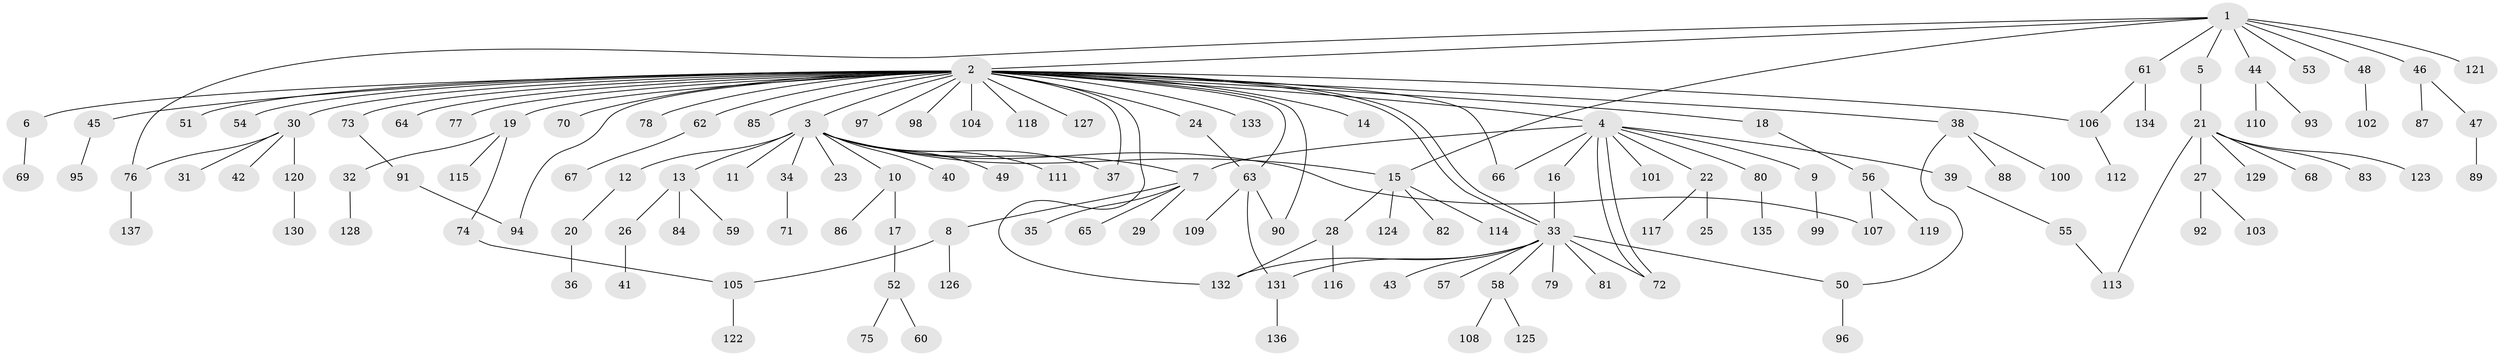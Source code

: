 // coarse degree distribution, {1: 0.5636363636363636, 11: 0.01818181818181818, 2: 0.2727272727272727, 3: 0.05454545454545454, 29: 0.01818181818181818, 7: 0.03636363636363636, 5: 0.01818181818181818, 9: 0.01818181818181818}
// Generated by graph-tools (version 1.1) at 2025/36/03/04/25 23:36:51]
// undirected, 137 vertices, 156 edges
graph export_dot {
  node [color=gray90,style=filled];
  1;
  2;
  3;
  4;
  5;
  6;
  7;
  8;
  9;
  10;
  11;
  12;
  13;
  14;
  15;
  16;
  17;
  18;
  19;
  20;
  21;
  22;
  23;
  24;
  25;
  26;
  27;
  28;
  29;
  30;
  31;
  32;
  33;
  34;
  35;
  36;
  37;
  38;
  39;
  40;
  41;
  42;
  43;
  44;
  45;
  46;
  47;
  48;
  49;
  50;
  51;
  52;
  53;
  54;
  55;
  56;
  57;
  58;
  59;
  60;
  61;
  62;
  63;
  64;
  65;
  66;
  67;
  68;
  69;
  70;
  71;
  72;
  73;
  74;
  75;
  76;
  77;
  78;
  79;
  80;
  81;
  82;
  83;
  84;
  85;
  86;
  87;
  88;
  89;
  90;
  91;
  92;
  93;
  94;
  95;
  96;
  97;
  98;
  99;
  100;
  101;
  102;
  103;
  104;
  105;
  106;
  107;
  108;
  109;
  110;
  111;
  112;
  113;
  114;
  115;
  116;
  117;
  118;
  119;
  120;
  121;
  122;
  123;
  124;
  125;
  126;
  127;
  128;
  129;
  130;
  131;
  132;
  133;
  134;
  135;
  136;
  137;
  1 -- 2;
  1 -- 5;
  1 -- 15;
  1 -- 44;
  1 -- 46;
  1 -- 48;
  1 -- 53;
  1 -- 61;
  1 -- 76;
  1 -- 121;
  2 -- 3;
  2 -- 4;
  2 -- 6;
  2 -- 14;
  2 -- 18;
  2 -- 19;
  2 -- 24;
  2 -- 30;
  2 -- 33;
  2 -- 33;
  2 -- 37;
  2 -- 38;
  2 -- 45;
  2 -- 51;
  2 -- 54;
  2 -- 62;
  2 -- 63;
  2 -- 64;
  2 -- 66;
  2 -- 70;
  2 -- 73;
  2 -- 77;
  2 -- 78;
  2 -- 85;
  2 -- 90;
  2 -- 94;
  2 -- 97;
  2 -- 98;
  2 -- 104;
  2 -- 106;
  2 -- 118;
  2 -- 127;
  2 -- 132;
  2 -- 133;
  3 -- 7;
  3 -- 10;
  3 -- 11;
  3 -- 12;
  3 -- 13;
  3 -- 15;
  3 -- 23;
  3 -- 34;
  3 -- 37;
  3 -- 40;
  3 -- 49;
  3 -- 107;
  3 -- 111;
  4 -- 7;
  4 -- 9;
  4 -- 16;
  4 -- 22;
  4 -- 39;
  4 -- 66;
  4 -- 72;
  4 -- 72;
  4 -- 80;
  4 -- 101;
  5 -- 21;
  6 -- 69;
  7 -- 8;
  7 -- 29;
  7 -- 35;
  7 -- 65;
  8 -- 105;
  8 -- 126;
  9 -- 99;
  10 -- 17;
  10 -- 86;
  12 -- 20;
  13 -- 26;
  13 -- 59;
  13 -- 84;
  15 -- 28;
  15 -- 82;
  15 -- 114;
  15 -- 124;
  16 -- 33;
  17 -- 52;
  18 -- 56;
  19 -- 32;
  19 -- 74;
  19 -- 115;
  20 -- 36;
  21 -- 27;
  21 -- 68;
  21 -- 83;
  21 -- 113;
  21 -- 123;
  21 -- 129;
  22 -- 25;
  22 -- 117;
  24 -- 63;
  26 -- 41;
  27 -- 92;
  27 -- 103;
  28 -- 116;
  28 -- 132;
  30 -- 31;
  30 -- 42;
  30 -- 76;
  30 -- 120;
  32 -- 128;
  33 -- 43;
  33 -- 50;
  33 -- 57;
  33 -- 58;
  33 -- 72;
  33 -- 79;
  33 -- 81;
  33 -- 131;
  33 -- 132;
  34 -- 71;
  38 -- 50;
  38 -- 88;
  38 -- 100;
  39 -- 55;
  44 -- 93;
  44 -- 110;
  45 -- 95;
  46 -- 47;
  46 -- 87;
  47 -- 89;
  48 -- 102;
  50 -- 96;
  52 -- 60;
  52 -- 75;
  55 -- 113;
  56 -- 107;
  56 -- 119;
  58 -- 108;
  58 -- 125;
  61 -- 106;
  61 -- 134;
  62 -- 67;
  63 -- 90;
  63 -- 109;
  63 -- 131;
  73 -- 91;
  74 -- 105;
  76 -- 137;
  80 -- 135;
  91 -- 94;
  105 -- 122;
  106 -- 112;
  120 -- 130;
  131 -- 136;
}
